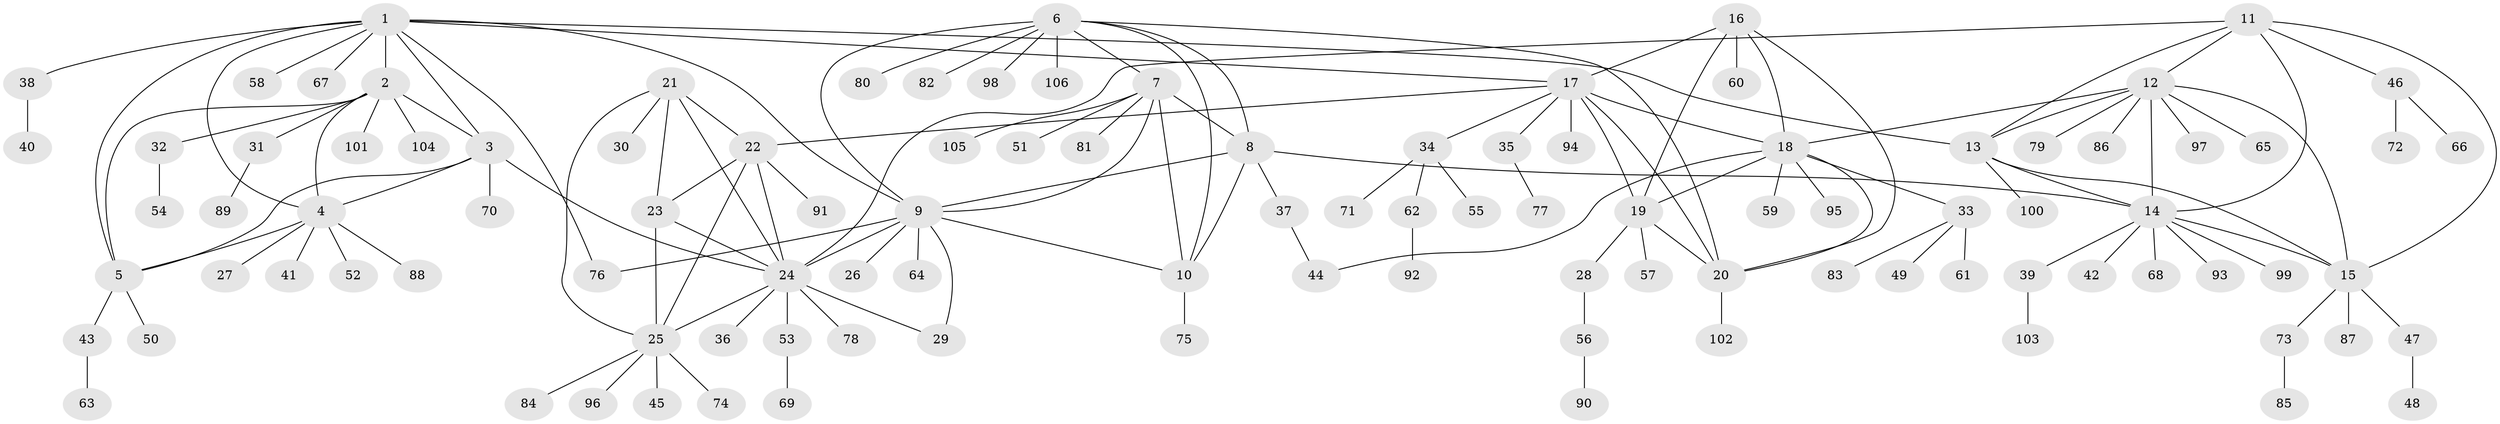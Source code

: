// Generated by graph-tools (version 1.1) at 2025/15/03/09/25 04:15:57]
// undirected, 106 vertices, 144 edges
graph export_dot {
graph [start="1"]
  node [color=gray90,style=filled];
  1;
  2;
  3;
  4;
  5;
  6;
  7;
  8;
  9;
  10;
  11;
  12;
  13;
  14;
  15;
  16;
  17;
  18;
  19;
  20;
  21;
  22;
  23;
  24;
  25;
  26;
  27;
  28;
  29;
  30;
  31;
  32;
  33;
  34;
  35;
  36;
  37;
  38;
  39;
  40;
  41;
  42;
  43;
  44;
  45;
  46;
  47;
  48;
  49;
  50;
  51;
  52;
  53;
  54;
  55;
  56;
  57;
  58;
  59;
  60;
  61;
  62;
  63;
  64;
  65;
  66;
  67;
  68;
  69;
  70;
  71;
  72;
  73;
  74;
  75;
  76;
  77;
  78;
  79;
  80;
  81;
  82;
  83;
  84;
  85;
  86;
  87;
  88;
  89;
  90;
  91;
  92;
  93;
  94;
  95;
  96;
  97;
  98;
  99;
  100;
  101;
  102;
  103;
  104;
  105;
  106;
  1 -- 2;
  1 -- 3;
  1 -- 4;
  1 -- 5;
  1 -- 9;
  1 -- 13;
  1 -- 17;
  1 -- 38;
  1 -- 58;
  1 -- 67;
  1 -- 76;
  2 -- 3;
  2 -- 4;
  2 -- 5;
  2 -- 31;
  2 -- 32;
  2 -- 101;
  2 -- 104;
  3 -- 4;
  3 -- 5;
  3 -- 24;
  3 -- 70;
  4 -- 5;
  4 -- 27;
  4 -- 41;
  4 -- 52;
  4 -- 88;
  5 -- 43;
  5 -- 50;
  6 -- 7;
  6 -- 8;
  6 -- 9;
  6 -- 10;
  6 -- 20;
  6 -- 80;
  6 -- 82;
  6 -- 98;
  6 -- 106;
  7 -- 8;
  7 -- 9;
  7 -- 10;
  7 -- 51;
  7 -- 81;
  7 -- 105;
  8 -- 9;
  8 -- 10;
  8 -- 14;
  8 -- 37;
  9 -- 10;
  9 -- 24;
  9 -- 26;
  9 -- 29;
  9 -- 64;
  9 -- 76;
  10 -- 75;
  11 -- 12;
  11 -- 13;
  11 -- 14;
  11 -- 15;
  11 -- 24;
  11 -- 46;
  12 -- 13;
  12 -- 14;
  12 -- 15;
  12 -- 18;
  12 -- 65;
  12 -- 79;
  12 -- 86;
  12 -- 97;
  13 -- 14;
  13 -- 15;
  13 -- 100;
  14 -- 15;
  14 -- 39;
  14 -- 42;
  14 -- 68;
  14 -- 93;
  14 -- 99;
  15 -- 47;
  15 -- 73;
  15 -- 87;
  16 -- 17;
  16 -- 18;
  16 -- 19;
  16 -- 20;
  16 -- 60;
  17 -- 18;
  17 -- 19;
  17 -- 20;
  17 -- 22;
  17 -- 34;
  17 -- 35;
  17 -- 94;
  18 -- 19;
  18 -- 20;
  18 -- 33;
  18 -- 44;
  18 -- 59;
  18 -- 95;
  19 -- 20;
  19 -- 28;
  19 -- 57;
  20 -- 102;
  21 -- 22;
  21 -- 23;
  21 -- 24;
  21 -- 25;
  21 -- 30;
  22 -- 23;
  22 -- 24;
  22 -- 25;
  22 -- 91;
  23 -- 24;
  23 -- 25;
  24 -- 25;
  24 -- 29;
  24 -- 36;
  24 -- 53;
  24 -- 78;
  25 -- 45;
  25 -- 74;
  25 -- 84;
  25 -- 96;
  28 -- 56;
  31 -- 89;
  32 -- 54;
  33 -- 49;
  33 -- 61;
  33 -- 83;
  34 -- 55;
  34 -- 62;
  34 -- 71;
  35 -- 77;
  37 -- 44;
  38 -- 40;
  39 -- 103;
  43 -- 63;
  46 -- 66;
  46 -- 72;
  47 -- 48;
  53 -- 69;
  56 -- 90;
  62 -- 92;
  73 -- 85;
}
